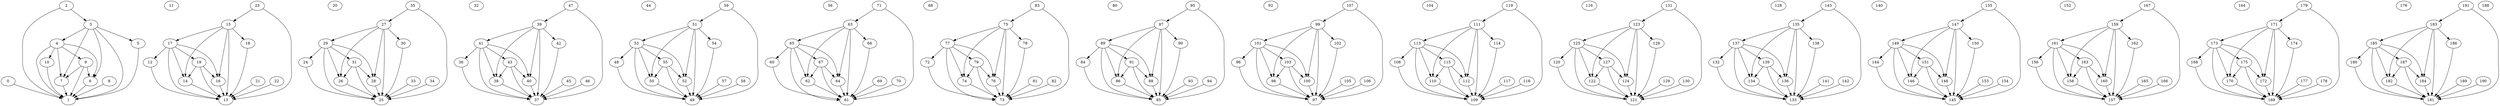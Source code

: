 strict digraph "G" {
0 [weight=6];
1 [weight=2];
2 [weight=2];
3 [weight=3];
4 [weight=5];
5 [weight=9];
6 [weight=5];
7 [weight=4];
8 [weight=11];
9 [weight=4];
10 [weight=10];
11 [weight=8];
12 [weight=9];
13 [weight=4];
14 [weight=6];
15 [weight=4];
16 [weight=5];
17 [weight=4];
18 [weight=8];
19 [weight=4];
20 [weight=15];
21 [weight=8];
22 [weight=9];
23 [weight=2];
24 [weight=8];
25 [weight=3];
26 [weight=8];
27 [weight=4];
28 [weight=5];
29 [weight=3];
30 [weight=8];
31 [weight=4];
32 [weight=15];
33 [weight=10];
34 [weight=11];
35 [weight=3];
36 [weight=4];
37 [weight=5];
38 [weight=5];
39 [weight=2];
40 [weight=3];
41 [weight=3];
42 [weight=5];
43 [weight=4];
44 [weight=6];
45 [weight=9];
46 [weight=6];
47 [weight=4];
48 [weight=5];
49 [weight=1];
50 [weight=2];
51 [weight=5];
52 [weight=3];
53 [weight=3];
54 [weight=6];
55 [weight=4];
56 [weight=15];
57 [weight=8];
58 [weight=3];
59 [weight=8];
60 [weight=7];
61 [weight=5];
62 [weight=7];
63 [weight=4];
64 [weight=4];
65 [weight=3];
66 [weight=10];
67 [weight=4];
68 [weight=6];
69 [weight=8];
70 [weight=6];
71 [weight=3];
72 [weight=4];
73 [weight=3];
74 [weight=4];
75 [weight=3];
76 [weight=3];
77 [weight=4];
78 [weight=9];
79 [weight=1];
80 [weight=8];
81 [weight=5];
82 [weight=11];
83 [weight=3];
84 [weight=6];
85 [weight=3];
86 [weight=3];
87 [weight=2];
88 [weight=4];
89 [weight=3];
90 [weight=7];
91 [weight=2];
92 [weight=10];
93 [weight=10];
94 [weight=5];
95 [weight=4];
96 [weight=8];
97 [weight=4];
98 [weight=6];
99 [weight=4];
100 [weight=5];
101 [weight=3];
102 [weight=11];
103 [weight=5];
104 [weight=9];
105 [weight=10];
106 [weight=12];
107 [weight=4];
108 [weight=8];
109 [weight=2];
110 [weight=3];
111 [weight=4];
112 [weight=4];
113 [weight=3];
114 [weight=8];
115 [weight=3];
116 [weight=6];
117 [weight=10];
118 [weight=7];
119 [weight=4];
120 [weight=4];
121 [weight=3];
122 [weight=6];
123 [weight=4];
124 [weight=3];
125 [weight=5];
126 [weight=7];
127 [weight=3];
128 [weight=7];
129 [weight=10];
130 [weight=10];
131 [weight=5];
132 [weight=5];
133 [weight=3];
134 [weight=3];
135 [weight=5];
136 [weight=4];
137 [weight=3];
138 [weight=8];
139 [weight=4];
140 [weight=5];
141 [weight=6];
142 [weight=12];
143 [weight=5];
144 [weight=3];
145 [weight=5];
146 [weight=3];
147 [weight=4];
148 [weight=3];
149 [weight=6];
150 [weight=8];
151 [weight=2];
152 [weight=7];
153 [weight=8];
154 [weight=8];
155 [weight=3];
156 [weight=5];
157 [weight=4];
158 [weight=6];
159 [weight=3];
160 [weight=8];
161 [weight=3];
162 [weight=6];
163 [weight=4];
164 [weight=8];
165 [weight=8];
166 [weight=10];
167 [weight=2];
168 [weight=4];
169 [weight=4];
170 [weight=4];
171 [weight=4];
172 [weight=6];
173 [weight=4];
174 [weight=8];
175 [weight=3];
176 [weight=7];
177 [weight=9];
178 [weight=10];
179 [weight=4];
180 [weight=6];
181 [weight=5];
182 [weight=2];
183 [weight=4];
184 [weight=4];
185 [weight=5];
186 [weight=7];
187 [weight=4];
188 [weight=6];
189 [weight=7];
190 [weight=7];
191 [weight=6];
0 -> 1 [size=2];
2 -> 1 [size=1];
2 -> 3 [size=2];
3 -> 1 [size=4];
3 -> 4 [size=3];
3 -> 5 [size=4];
3 -> 6 [size=2];
3 -> 7 [size=2];
4 -> 1 [size=2];
4 -> 6 [size=4];
4 -> 7 [size=2];
4 -> 9 [size=4];
4 -> 10 [size=4];
5 -> 1 [size=2];
6 -> 1 [size=4];
7 -> 1 [size=4];
8 -> 1 [size=2];
9 -> 1 [size=2];
9 -> 6 [size=4];
9 -> 7 [size=3];
10 -> 1 [size=2];
12 -> 13 [size=2];
14 -> 13 [size=1];
15 -> 14 [size=2];
15 -> 13 [size=3];
15 -> 16 [size=2];
15 -> 17 [size=2];
15 -> 18 [size=3];
16 -> 13 [size=3];
17 -> 12 [size=3];
17 -> 14 [size=2];
17 -> 19 [size=2];
17 -> 13 [size=2];
17 -> 16 [size=3];
18 -> 13 [size=2];
19 -> 14 [size=3];
19 -> 13 [size=2];
19 -> 16 [size=2];
21 -> 13 [size=5];
22 -> 13 [size=3];
23 -> 15 [size=2];
23 -> 13 [size=3];
24 -> 25 [size=3];
26 -> 25 [size=3];
27 -> 26 [size=3];
27 -> 25 [size=3];
27 -> 28 [size=1];
27 -> 29 [size=1];
27 -> 30 [size=2];
28 -> 25 [size=3];
29 -> 24 [size=3];
29 -> 26 [size=2];
29 -> 31 [size=1];
29 -> 25 [size=2];
29 -> 28 [size=3];
30 -> 25 [size=2];
31 -> 26 [size=1];
31 -> 25 [size=4];
31 -> 28 [size=4];
33 -> 25 [size=1];
34 -> 25 [size=2];
35 -> 27 [size=3];
35 -> 25 [size=2];
36 -> 37 [size=2];
38 -> 37 [size=2];
39 -> 38 [size=1];
39 -> 37 [size=2];
39 -> 40 [size=4];
39 -> 41 [size=4];
39 -> 42 [size=3];
40 -> 37 [size=3];
41 -> 36 [size=2];
41 -> 38 [size=4];
41 -> 43 [size=1];
41 -> 37 [size=2];
41 -> 40 [size=1];
42 -> 37 [size=2];
43 -> 38 [size=3];
43 -> 37 [size=3];
43 -> 40 [size=2];
45 -> 37 [size=4];
46 -> 37 [size=2];
47 -> 39 [size=2];
47 -> 37 [size=4];
48 -> 49 [size=3];
50 -> 49 [size=2];
51 -> 50 [size=3];
51 -> 49 [size=1];
51 -> 52 [size=1];
51 -> 53 [size=2];
51 -> 54 [size=3];
52 -> 49 [size=2];
53 -> 48 [size=4];
53 -> 50 [size=3];
53 -> 55 [size=3];
53 -> 49 [size=2];
53 -> 52 [size=3];
54 -> 49 [size=4];
55 -> 50 [size=3];
55 -> 49 [size=3];
55 -> 52 [size=3];
57 -> 49 [size=3];
58 -> 49 [size=2];
59 -> 51 [size=3];
59 -> 49 [size=2];
60 -> 61 [size=2];
62 -> 61 [size=2];
63 -> 62 [size=3];
63 -> 61 [size=3];
63 -> 64 [size=1];
63 -> 65 [size=3];
63 -> 66 [size=1];
64 -> 61 [size=3];
65 -> 60 [size=3];
65 -> 62 [size=2];
65 -> 67 [size=3];
65 -> 61 [size=4];
65 -> 64 [size=2];
66 -> 61 [size=4];
67 -> 62 [size=1];
67 -> 61 [size=2];
67 -> 64 [size=3];
69 -> 61 [size=2];
70 -> 61 [size=2];
71 -> 63 [size=5];
71 -> 61 [size=2];
72 -> 73 [size=2];
74 -> 73 [size=2];
75 -> 74 [size=3];
75 -> 73 [size=3];
75 -> 76 [size=2];
75 -> 77 [size=4];
75 -> 78 [size=2];
76 -> 73 [size=4];
77 -> 72 [size=1];
77 -> 74 [size=3];
77 -> 79 [size=2];
77 -> 73 [size=4];
77 -> 76 [size=3];
78 -> 73 [size=2];
79 -> 74 [size=1];
79 -> 73 [size=3];
79 -> 76 [size=3];
81 -> 73 [size=2];
82 -> 73 [size=2];
83 -> 75 [size=3];
83 -> 73 [size=4];
84 -> 85 [size=4];
86 -> 85 [size=2];
87 -> 86 [size=2];
87 -> 85 [size=2];
87 -> 88 [size=5];
87 -> 89 [size=3];
87 -> 90 [size=2];
88 -> 85 [size=2];
89 -> 84 [size=3];
89 -> 86 [size=2];
89 -> 91 [size=1];
89 -> 85 [size=3];
89 -> 88 [size=2];
90 -> 85 [size=3];
91 -> 86 [size=4];
91 -> 85 [size=4];
91 -> 88 [size=3];
93 -> 85 [size=1];
94 -> 85 [size=2];
95 -> 87 [size=3];
95 -> 85 [size=2];
96 -> 97 [size=3];
98 -> 97 [size=3];
99 -> 98 [size=3];
99 -> 97 [size=3];
99 -> 100 [size=1];
99 -> 101 [size=2];
99 -> 102 [size=4];
100 -> 97 [size=1];
101 -> 96 [size=2];
101 -> 98 [size=1];
101 -> 103 [size=2];
101 -> 97 [size=3];
101 -> 100 [size=2];
102 -> 97 [size=2];
103 -> 98 [size=3];
103 -> 97 [size=2];
103 -> 100 [size=2];
105 -> 97 [size=2];
106 -> 97 [size=3];
107 -> 99 [size=1];
107 -> 97 [size=2];
108 -> 109 [size=3];
110 -> 109 [size=3];
111 -> 110 [size=3];
111 -> 109 [size=3];
111 -> 112 [size=4];
111 -> 113 [size=1];
111 -> 114 [size=2];
112 -> 109 [size=1];
113 -> 108 [size=3];
113 -> 110 [size=2];
113 -> 115 [size=3];
113 -> 109 [size=2];
113 -> 112 [size=3];
114 -> 109 [size=4];
115 -> 110 [size=5];
115 -> 109 [size=1];
115 -> 112 [size=2];
117 -> 109 [size=2];
118 -> 109 [size=2];
119 -> 111 [size=2];
119 -> 109 [size=3];
120 -> 121 [size=2];
122 -> 121 [size=1];
123 -> 122 [size=4];
123 -> 121 [size=3];
123 -> 124 [size=2];
123 -> 125 [size=2];
123 -> 126 [size=2];
124 -> 121 [size=3];
125 -> 120 [size=3];
125 -> 122 [size=2];
125 -> 127 [size=3];
125 -> 121 [size=2];
125 -> 124 [size=4];
126 -> 121 [size=1];
127 -> 122 [size=2];
127 -> 121 [size=3];
127 -> 124 [size=2];
129 -> 121 [size=1];
130 -> 121 [size=3];
131 -> 123 [size=3];
131 -> 121 [size=2];
132 -> 133 [size=2];
134 -> 133 [size=3];
135 -> 134 [size=3];
135 -> 133 [size=2];
135 -> 136 [size=4];
135 -> 137 [size=3];
135 -> 138 [size=3];
136 -> 133 [size=3];
137 -> 132 [size=4];
137 -> 134 [size=1];
137 -> 139 [size=2];
137 -> 133 [size=5];
137 -> 136 [size=2];
138 -> 133 [size=1];
139 -> 134 [size=5];
139 -> 133 [size=3];
139 -> 136 [size=2];
141 -> 133 [size=3];
142 -> 133 [size=1];
143 -> 135 [size=2];
143 -> 133 [size=3];
144 -> 145 [size=3];
146 -> 145 [size=3];
147 -> 146 [size=2];
147 -> 145 [size=3];
147 -> 148 [size=1];
147 -> 149 [size=3];
147 -> 150 [size=1];
148 -> 145 [size=2];
149 -> 144 [size=2];
149 -> 146 [size=2];
149 -> 151 [size=4];
149 -> 145 [size=1];
149 -> 148 [size=2];
150 -> 145 [size=3];
151 -> 146 [size=3];
151 -> 145 [size=3];
151 -> 148 [size=3];
153 -> 145 [size=2];
154 -> 145 [size=2];
155 -> 147 [size=3];
155 -> 145 [size=2];
156 -> 157 [size=2];
158 -> 157 [size=1];
159 -> 158 [size=3];
159 -> 157 [size=2];
159 -> 160 [size=4];
159 -> 161 [size=2];
159 -> 162 [size=1];
160 -> 157 [size=2];
161 -> 156 [size=4];
161 -> 158 [size=3];
161 -> 163 [size=3];
161 -> 157 [size=2];
161 -> 160 [size=1];
162 -> 157 [size=4];
163 -> 158 [size=2];
163 -> 157 [size=2];
163 -> 160 [size=2];
165 -> 157 [size=4];
166 -> 157 [size=2];
167 -> 159 [size=1];
167 -> 157 [size=3];
168 -> 169 [size=1];
170 -> 169 [size=2];
171 -> 170 [size=3];
171 -> 169 [size=2];
171 -> 172 [size=2];
171 -> 173 [size=1];
171 -> 174 [size=2];
172 -> 169 [size=3];
173 -> 168 [size=1];
173 -> 170 [size=2];
173 -> 175 [size=4];
173 -> 169 [size=3];
173 -> 172 [size=3];
174 -> 169 [size=1];
175 -> 170 [size=4];
175 -> 169 [size=2];
175 -> 172 [size=2];
177 -> 169 [size=3];
178 -> 169 [size=2];
179 -> 171 [size=2];
179 -> 169 [size=3];
180 -> 181 [size=2];
182 -> 181 [size=3];
183 -> 182 [size=3];
183 -> 181 [size=3];
183 -> 184 [size=1];
183 -> 185 [size=2];
183 -> 186 [size=1];
184 -> 181 [size=4];
185 -> 180 [size=1];
185 -> 182 [size=4];
185 -> 187 [size=1];
185 -> 181 [size=2];
185 -> 184 [size=2];
186 -> 181 [size=3];
187 -> 182 [size=3];
187 -> 181 [size=4];
187 -> 184 [size=3];
189 -> 181 [size=3];
190 -> 181 [size=3];
191 -> 183 [size=4];
191 -> 181 [size=1];
}
